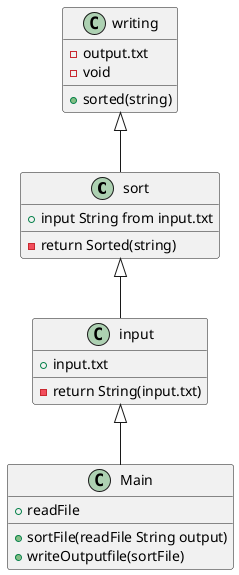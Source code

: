 @startuml
'https://plantuml.com/class-diagram

sort <|-- input
writing <|-- sort
input <|-- Main

class Main {
+readFile
+sortFile(readFile String output)
+writeOutputfile(sortFile)
}

class input {
+input.txt
-return String(input.txt)
}

class sort {
+input String from input.txt
-return Sorted(string)
}

class writing{
+sorted(string)
-output.txt
-void
}




@enduml